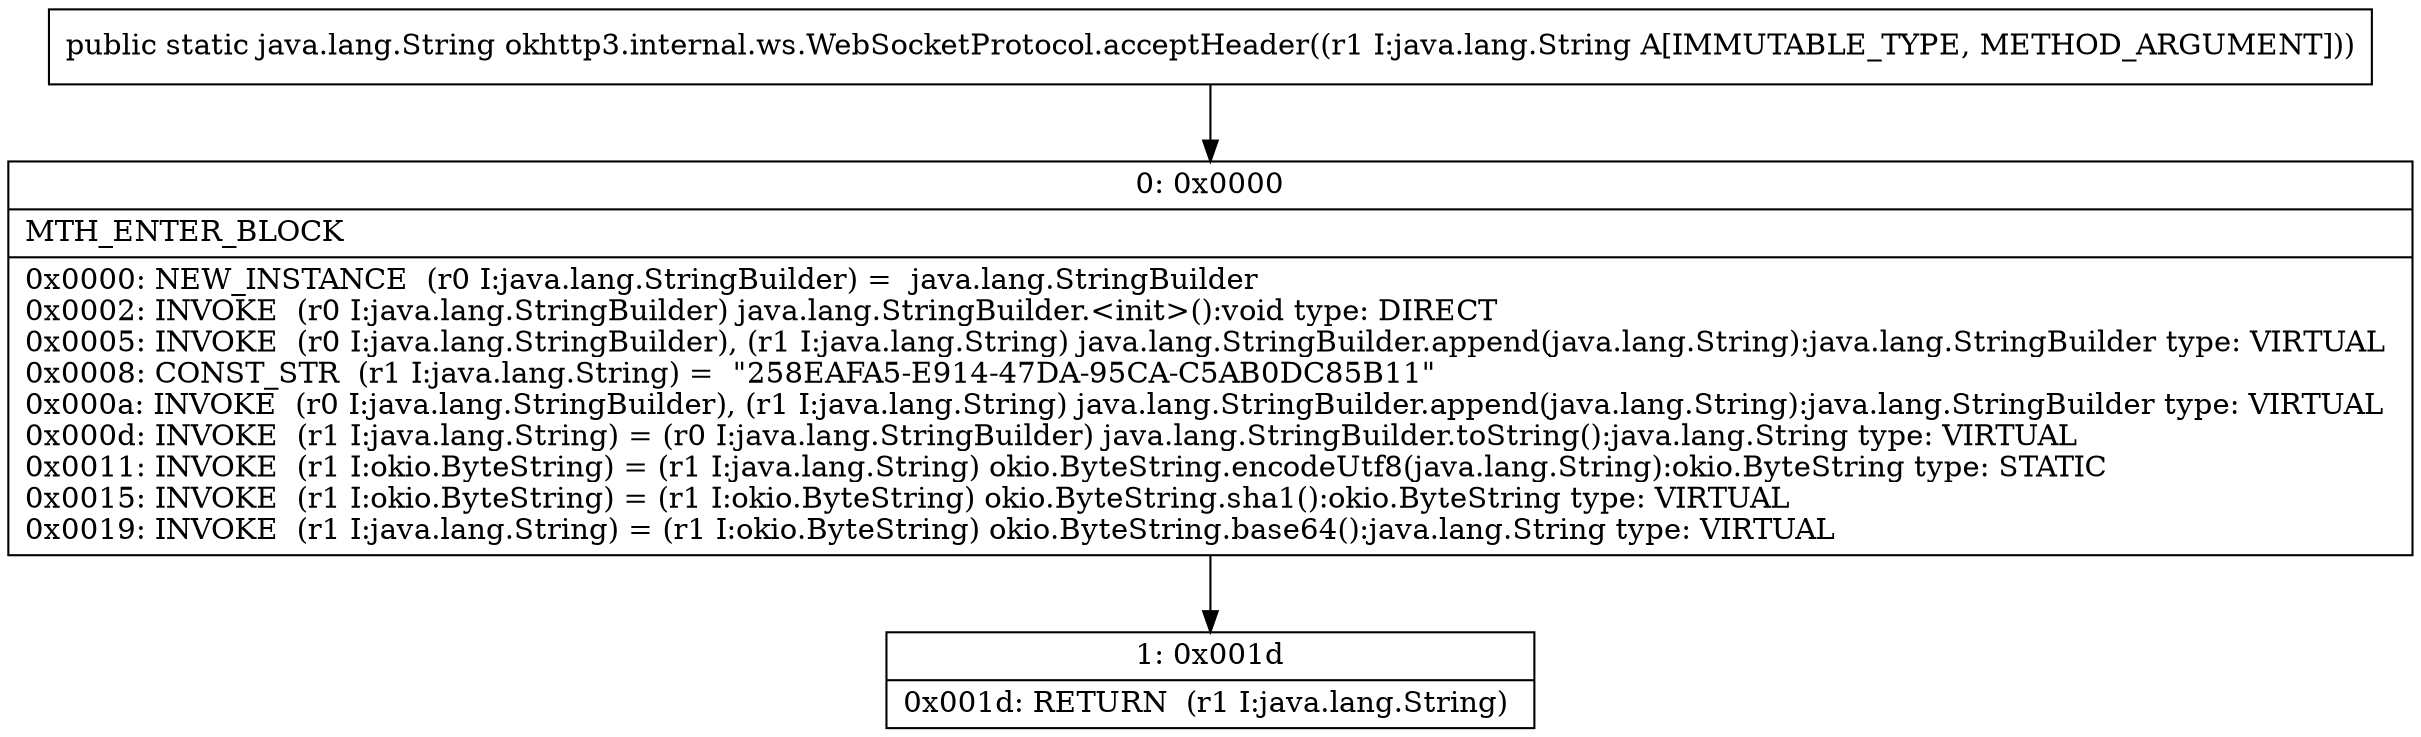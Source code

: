 digraph "CFG forokhttp3.internal.ws.WebSocketProtocol.acceptHeader(Ljava\/lang\/String;)Ljava\/lang\/String;" {
Node_0 [shape=record,label="{0\:\ 0x0000|MTH_ENTER_BLOCK\l|0x0000: NEW_INSTANCE  (r0 I:java.lang.StringBuilder) =  java.lang.StringBuilder \l0x0002: INVOKE  (r0 I:java.lang.StringBuilder) java.lang.StringBuilder.\<init\>():void type: DIRECT \l0x0005: INVOKE  (r0 I:java.lang.StringBuilder), (r1 I:java.lang.String) java.lang.StringBuilder.append(java.lang.String):java.lang.StringBuilder type: VIRTUAL \l0x0008: CONST_STR  (r1 I:java.lang.String) =  \"258EAFA5\-E914\-47DA\-95CA\-C5AB0DC85B11\" \l0x000a: INVOKE  (r0 I:java.lang.StringBuilder), (r1 I:java.lang.String) java.lang.StringBuilder.append(java.lang.String):java.lang.StringBuilder type: VIRTUAL \l0x000d: INVOKE  (r1 I:java.lang.String) = (r0 I:java.lang.StringBuilder) java.lang.StringBuilder.toString():java.lang.String type: VIRTUAL \l0x0011: INVOKE  (r1 I:okio.ByteString) = (r1 I:java.lang.String) okio.ByteString.encodeUtf8(java.lang.String):okio.ByteString type: STATIC \l0x0015: INVOKE  (r1 I:okio.ByteString) = (r1 I:okio.ByteString) okio.ByteString.sha1():okio.ByteString type: VIRTUAL \l0x0019: INVOKE  (r1 I:java.lang.String) = (r1 I:okio.ByteString) okio.ByteString.base64():java.lang.String type: VIRTUAL \l}"];
Node_1 [shape=record,label="{1\:\ 0x001d|0x001d: RETURN  (r1 I:java.lang.String) \l}"];
MethodNode[shape=record,label="{public static java.lang.String okhttp3.internal.ws.WebSocketProtocol.acceptHeader((r1 I:java.lang.String A[IMMUTABLE_TYPE, METHOD_ARGUMENT])) }"];
MethodNode -> Node_0;
Node_0 -> Node_1;
}

